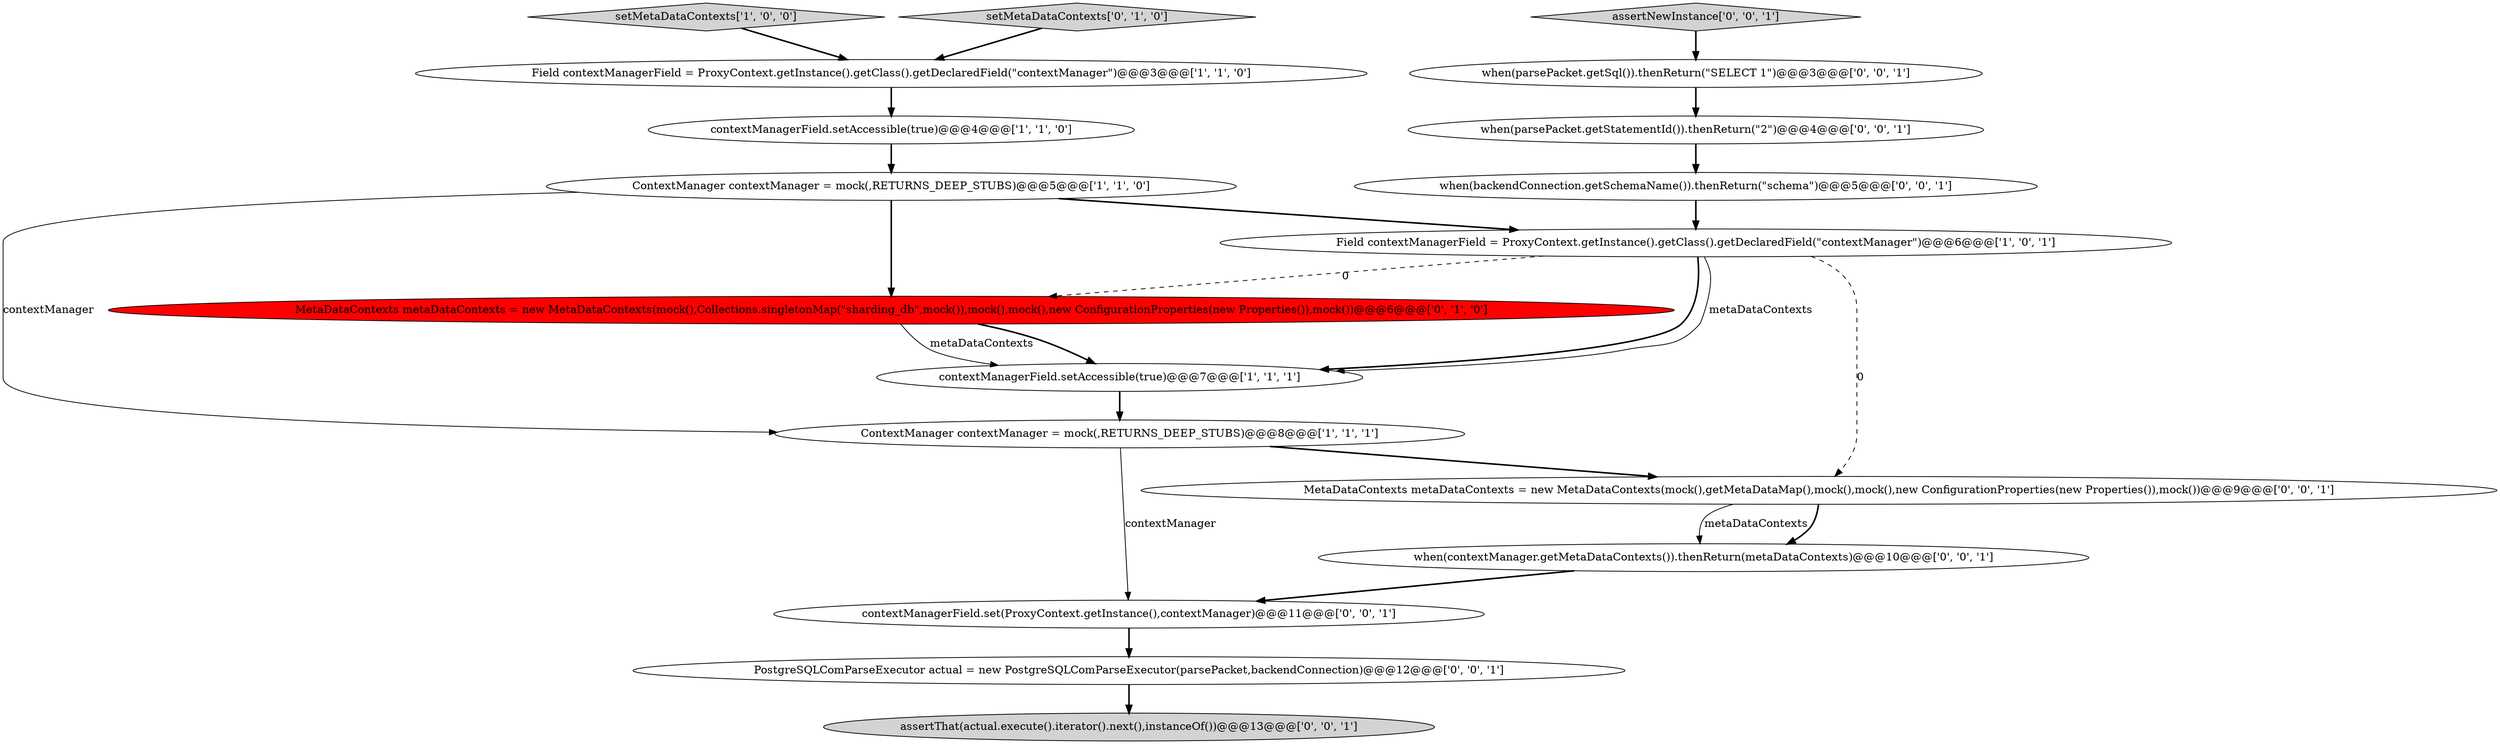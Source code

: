 digraph {
17 [style = filled, label = "assertNewInstance['0', '0', '1']", fillcolor = lightgray, shape = diamond image = "AAA0AAABBB3BBB"];
12 [style = filled, label = "when(parsePacket.getStatementId()).thenReturn(\"2\")@@@4@@@['0', '0', '1']", fillcolor = white, shape = ellipse image = "AAA0AAABBB3BBB"];
6 [style = filled, label = "ContextManager contextManager = mock(,RETURNS_DEEP_STUBS)@@@5@@@['1', '1', '0']", fillcolor = white, shape = ellipse image = "AAA0AAABBB1BBB"];
16 [style = filled, label = "when(parsePacket.getSql()).thenReturn(\"SELECT 1\")@@@3@@@['0', '0', '1']", fillcolor = white, shape = ellipse image = "AAA0AAABBB3BBB"];
11 [style = filled, label = "assertThat(actual.execute().iterator().next(),instanceOf())@@@13@@@['0', '0', '1']", fillcolor = lightgray, shape = ellipse image = "AAA0AAABBB3BBB"];
4 [style = filled, label = "setMetaDataContexts['1', '0', '0']", fillcolor = lightgray, shape = diamond image = "AAA0AAABBB1BBB"];
0 [style = filled, label = "contextManagerField.setAccessible(true)@@@4@@@['1', '1', '0']", fillcolor = white, shape = ellipse image = "AAA0AAABBB1BBB"];
5 [style = filled, label = "contextManagerField.setAccessible(true)@@@7@@@['1', '1', '1']", fillcolor = white, shape = ellipse image = "AAA0AAABBB1BBB"];
8 [style = filled, label = "setMetaDataContexts['0', '1', '0']", fillcolor = lightgray, shape = diamond image = "AAA0AAABBB2BBB"];
10 [style = filled, label = "contextManagerField.set(ProxyContext.getInstance(),contextManager)@@@11@@@['0', '0', '1']", fillcolor = white, shape = ellipse image = "AAA0AAABBB3BBB"];
7 [style = filled, label = "MetaDataContexts metaDataContexts = new MetaDataContexts(mock(),Collections.singletonMap(\"sharding_db\",mock()),mock(),mock(),new ConfigurationProperties(new Properties()),mock())@@@6@@@['0', '1', '0']", fillcolor = red, shape = ellipse image = "AAA1AAABBB2BBB"];
13 [style = filled, label = "when(backendConnection.getSchemaName()).thenReturn(\"schema\")@@@5@@@['0', '0', '1']", fillcolor = white, shape = ellipse image = "AAA0AAABBB3BBB"];
15 [style = filled, label = "PostgreSQLComParseExecutor actual = new PostgreSQLComParseExecutor(parsePacket,backendConnection)@@@12@@@['0', '0', '1']", fillcolor = white, shape = ellipse image = "AAA0AAABBB3BBB"];
1 [style = filled, label = "Field contextManagerField = ProxyContext.getInstance().getClass().getDeclaredField(\"contextManager\")@@@6@@@['1', '0', '1']", fillcolor = white, shape = ellipse image = "AAA0AAABBB1BBB"];
2 [style = filled, label = "ContextManager contextManager = mock(,RETURNS_DEEP_STUBS)@@@8@@@['1', '1', '1']", fillcolor = white, shape = ellipse image = "AAA0AAABBB1BBB"];
14 [style = filled, label = "when(contextManager.getMetaDataContexts()).thenReturn(metaDataContexts)@@@10@@@['0', '0', '1']", fillcolor = white, shape = ellipse image = "AAA0AAABBB3BBB"];
3 [style = filled, label = "Field contextManagerField = ProxyContext.getInstance().getClass().getDeclaredField(\"contextManager\")@@@3@@@['1', '1', '0']", fillcolor = white, shape = ellipse image = "AAA0AAABBB1BBB"];
9 [style = filled, label = "MetaDataContexts metaDataContexts = new MetaDataContexts(mock(),getMetaDataMap(),mock(),mock(),new ConfigurationProperties(new Properties()),mock())@@@9@@@['0', '0', '1']", fillcolor = white, shape = ellipse image = "AAA0AAABBB3BBB"];
1->5 [style = bold, label=""];
4->3 [style = bold, label=""];
10->15 [style = bold, label=""];
0->6 [style = bold, label=""];
8->3 [style = bold, label=""];
7->5 [style = solid, label="metaDataContexts"];
14->10 [style = bold, label=""];
1->9 [style = dashed, label="0"];
9->14 [style = solid, label="metaDataContexts"];
2->9 [style = bold, label=""];
13->1 [style = bold, label=""];
3->0 [style = bold, label=""];
1->5 [style = solid, label="metaDataContexts"];
6->1 [style = bold, label=""];
12->13 [style = bold, label=""];
5->2 [style = bold, label=""];
7->5 [style = bold, label=""];
6->2 [style = solid, label="contextManager"];
15->11 [style = bold, label=""];
9->14 [style = bold, label=""];
1->7 [style = dashed, label="0"];
6->7 [style = bold, label=""];
2->10 [style = solid, label="contextManager"];
16->12 [style = bold, label=""];
17->16 [style = bold, label=""];
}
